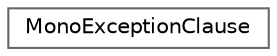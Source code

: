 digraph "Graphical Class Hierarchy"
{
 // LATEX_PDF_SIZE
  bgcolor="transparent";
  edge [fontname=Helvetica,fontsize=10,labelfontname=Helvetica,labelfontsize=10];
  node [fontname=Helvetica,fontsize=10,shape=box,height=0.2,width=0.4];
  rankdir="LR";
  Node0 [label="MonoExceptionClause",height=0.2,width=0.4,color="grey40", fillcolor="white", style="filled",URL="$struct_mono_exception_clause.html",tooltip=" "];
}
